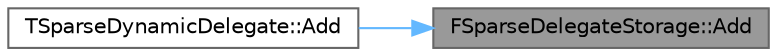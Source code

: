 digraph "FSparseDelegateStorage::Add"
{
 // INTERACTIVE_SVG=YES
 // LATEX_PDF_SIZE
  bgcolor="transparent";
  edge [fontname=Helvetica,fontsize=10,labelfontname=Helvetica,labelfontsize=10];
  node [fontname=Helvetica,fontsize=10,shape=box,height=0.2,width=0.4];
  rankdir="RL";
  Node1 [id="Node000001",label="FSparseDelegateStorage::Add",height=0.2,width=0.4,color="gray40", fillcolor="grey60", style="filled", fontcolor="black",tooltip="Binds a sparse delegate to the owner."];
  Node1 -> Node2 [id="edge1_Node000001_Node000002",dir="back",color="steelblue1",style="solid",tooltip=" "];
  Node2 [id="Node000002",label="TSparseDynamicDelegate::Add",height=0.2,width=0.4,color="grey40", fillcolor="white", style="filled",URL="$db/d28/structTSparseDynamicDelegate.html#ac0c506bae27c333c9c593dabd8d1f47d",tooltip="Adds a function delegate to this multi-cast delegate's invocation list."];
}
